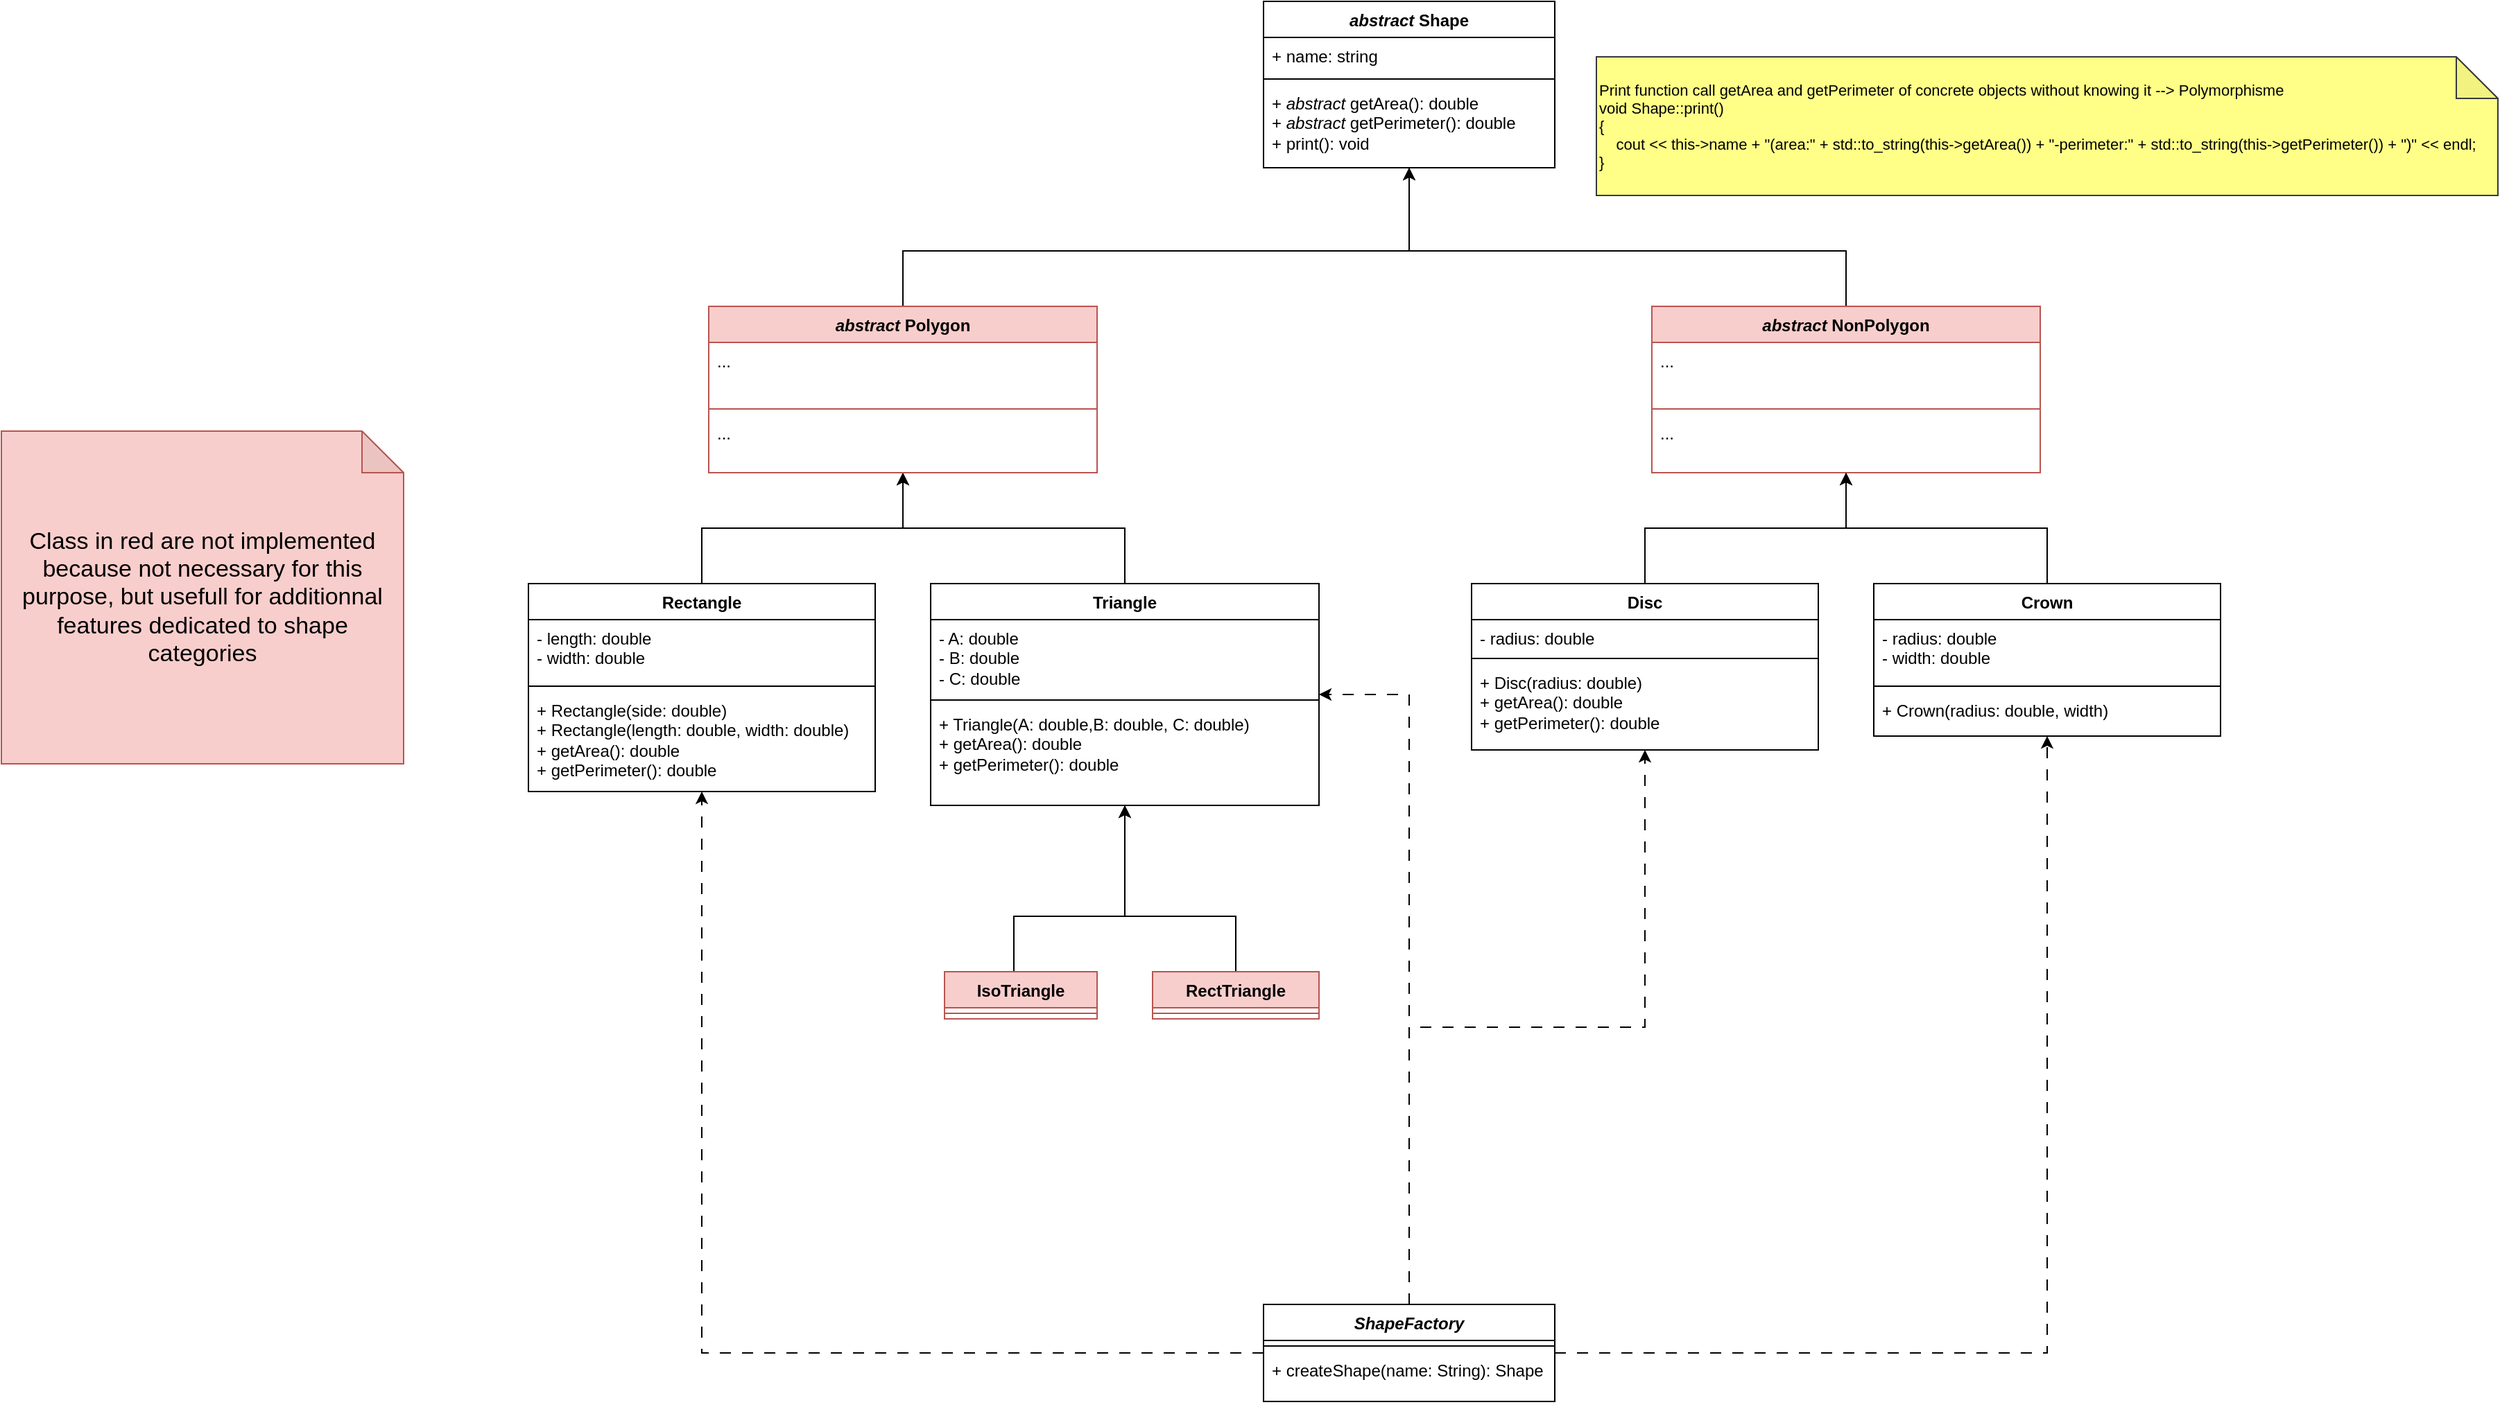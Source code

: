 <mxfile version="21.6.5" type="github">
  <diagram name="Page-1" id="phjLB51XwM0DjDmtoRBh">
    <mxGraphModel dx="3160" dy="1311" grid="1" gridSize="10" guides="1" tooltips="1" connect="1" arrows="1" fold="1" page="1" pageScale="1" pageWidth="827" pageHeight="1169" math="0" shadow="0">
      <root>
        <mxCell id="0" />
        <mxCell id="1" parent="0" />
        <mxCell id="9Tjhe4GrTpZhagCLWu9C-1" value="&lt;i&gt;abstract &lt;/i&gt;Shape" style="swimlane;fontStyle=1;align=center;verticalAlign=top;childLayout=stackLayout;horizontal=1;startSize=26;horizontalStack=0;resizeParent=1;resizeParentMax=0;resizeLast=0;collapsible=1;marginBottom=0;whiteSpace=wrap;html=1;" vertex="1" parent="1">
          <mxGeometry x="520" y="20" width="210" height="120" as="geometry" />
        </mxCell>
        <mxCell id="9Tjhe4GrTpZhagCLWu9C-2" value="+ name: string" style="text;strokeColor=none;fillColor=none;align=left;verticalAlign=top;spacingLeft=4;spacingRight=4;overflow=hidden;rotatable=0;points=[[0,0.5],[1,0.5]];portConstraint=eastwest;whiteSpace=wrap;html=1;" vertex="1" parent="9Tjhe4GrTpZhagCLWu9C-1">
          <mxGeometry y="26" width="210" height="26" as="geometry" />
        </mxCell>
        <mxCell id="9Tjhe4GrTpZhagCLWu9C-3" value="" style="line;strokeWidth=1;fillColor=none;align=left;verticalAlign=middle;spacingTop=-1;spacingLeft=3;spacingRight=3;rotatable=0;labelPosition=right;points=[];portConstraint=eastwest;strokeColor=inherit;" vertex="1" parent="9Tjhe4GrTpZhagCLWu9C-1">
          <mxGeometry y="52" width="210" height="8" as="geometry" />
        </mxCell>
        <mxCell id="9Tjhe4GrTpZhagCLWu9C-4" value="+ &lt;i&gt;abstract &lt;/i&gt;getArea(): double&lt;br&gt;+ &lt;i&gt;abstract &lt;/i&gt;getPerimeter(): double&lt;br&gt;+ print(): void" style="text;strokeColor=none;fillColor=none;align=left;verticalAlign=top;spacingLeft=4;spacingRight=4;overflow=hidden;rotatable=0;points=[[0,0.5],[1,0.5]];portConstraint=eastwest;whiteSpace=wrap;html=1;" vertex="1" parent="9Tjhe4GrTpZhagCLWu9C-1">
          <mxGeometry y="60" width="210" height="60" as="geometry" />
        </mxCell>
        <mxCell id="9Tjhe4GrTpZhagCLWu9C-55" style="edgeStyle=orthogonalEdgeStyle;rounded=0;orthogonalLoop=1;jettySize=auto;html=1;" edge="1" parent="1" source="9Tjhe4GrTpZhagCLWu9C-5" target="9Tjhe4GrTpZhagCLWu9C-43">
          <mxGeometry relative="1" as="geometry">
            <Array as="points">
              <mxPoint x="115" y="400" />
              <mxPoint x="260" y="400" />
            </Array>
          </mxGeometry>
        </mxCell>
        <mxCell id="9Tjhe4GrTpZhagCLWu9C-5" value="Rectangle" style="swimlane;fontStyle=1;align=center;verticalAlign=top;childLayout=stackLayout;horizontal=1;startSize=26;horizontalStack=0;resizeParent=1;resizeParentMax=0;resizeLast=0;collapsible=1;marginBottom=0;whiteSpace=wrap;html=1;" vertex="1" parent="1">
          <mxGeometry x="-10" y="440" width="250" height="150" as="geometry" />
        </mxCell>
        <mxCell id="9Tjhe4GrTpZhagCLWu9C-6" value="- length: double&lt;br&gt;- width: double" style="text;strokeColor=none;fillColor=none;align=left;verticalAlign=top;spacingLeft=4;spacingRight=4;overflow=hidden;rotatable=0;points=[[0,0.5],[1,0.5]];portConstraint=eastwest;whiteSpace=wrap;html=1;" vertex="1" parent="9Tjhe4GrTpZhagCLWu9C-5">
          <mxGeometry y="26" width="250" height="44" as="geometry" />
        </mxCell>
        <mxCell id="9Tjhe4GrTpZhagCLWu9C-7" value="" style="line;strokeWidth=1;fillColor=none;align=left;verticalAlign=middle;spacingTop=-1;spacingLeft=3;spacingRight=3;rotatable=0;labelPosition=right;points=[];portConstraint=eastwest;strokeColor=inherit;" vertex="1" parent="9Tjhe4GrTpZhagCLWu9C-5">
          <mxGeometry y="70" width="250" height="8" as="geometry" />
        </mxCell>
        <mxCell id="9Tjhe4GrTpZhagCLWu9C-8" value="+ Rectangle(side: double)&lt;br&gt;+ Rectangle(length: double, width: double)&lt;br&gt;+&amp;nbsp;getArea(): double&lt;br style=&quot;border-color: var(--border-color);&quot;&gt;+&amp;nbsp;getPerimeter(): double" style="text;strokeColor=none;fillColor=none;align=left;verticalAlign=top;spacingLeft=4;spacingRight=4;overflow=hidden;rotatable=0;points=[[0,0.5],[1,0.5]];portConstraint=eastwest;whiteSpace=wrap;html=1;" vertex="1" parent="9Tjhe4GrTpZhagCLWu9C-5">
          <mxGeometry y="78" width="250" height="72" as="geometry" />
        </mxCell>
        <mxCell id="9Tjhe4GrTpZhagCLWu9C-56" style="edgeStyle=orthogonalEdgeStyle;rounded=0;orthogonalLoop=1;jettySize=auto;html=1;" edge="1" parent="1" source="9Tjhe4GrTpZhagCLWu9C-9" target="9Tjhe4GrTpZhagCLWu9C-43">
          <mxGeometry relative="1" as="geometry">
            <Array as="points">
              <mxPoint x="420" y="400" />
              <mxPoint x="260" y="400" />
            </Array>
          </mxGeometry>
        </mxCell>
        <mxCell id="9Tjhe4GrTpZhagCLWu9C-9" value="Triangle" style="swimlane;fontStyle=1;align=center;verticalAlign=top;childLayout=stackLayout;horizontal=1;startSize=26;horizontalStack=0;resizeParent=1;resizeParentMax=0;resizeLast=0;collapsible=1;marginBottom=0;whiteSpace=wrap;html=1;" vertex="1" parent="1">
          <mxGeometry x="280" y="440" width="280" height="160" as="geometry" />
        </mxCell>
        <mxCell id="9Tjhe4GrTpZhagCLWu9C-10" value="- A: double&lt;br&gt;- B: double&lt;br&gt;- C: double" style="text;strokeColor=none;fillColor=none;align=left;verticalAlign=top;spacingLeft=4;spacingRight=4;overflow=hidden;rotatable=0;points=[[0,0.5],[1,0.5]];portConstraint=eastwest;whiteSpace=wrap;html=1;" vertex="1" parent="9Tjhe4GrTpZhagCLWu9C-9">
          <mxGeometry y="26" width="280" height="54" as="geometry" />
        </mxCell>
        <mxCell id="9Tjhe4GrTpZhagCLWu9C-11" value="" style="line;strokeWidth=1;fillColor=none;align=left;verticalAlign=middle;spacingTop=-1;spacingLeft=3;spacingRight=3;rotatable=0;labelPosition=right;points=[];portConstraint=eastwest;strokeColor=inherit;" vertex="1" parent="9Tjhe4GrTpZhagCLWu9C-9">
          <mxGeometry y="80" width="280" height="8" as="geometry" />
        </mxCell>
        <mxCell id="9Tjhe4GrTpZhagCLWu9C-12" value="+ Triangle(A: double,B: double, C: double)&lt;br&gt;+&amp;nbsp;getArea(): double&lt;br style=&quot;border-color: var(--border-color);&quot;&gt;+&amp;nbsp;getPerimeter(): double" style="text;strokeColor=none;fillColor=none;align=left;verticalAlign=top;spacingLeft=4;spacingRight=4;overflow=hidden;rotatable=0;points=[[0,0.5],[1,0.5]];portConstraint=eastwest;whiteSpace=wrap;html=1;" vertex="1" parent="9Tjhe4GrTpZhagCLWu9C-9">
          <mxGeometry y="88" width="280" height="72" as="geometry" />
        </mxCell>
        <mxCell id="9Tjhe4GrTpZhagCLWu9C-60" style="edgeStyle=orthogonalEdgeStyle;rounded=0;orthogonalLoop=1;jettySize=auto;html=1;" edge="1" parent="1" source="9Tjhe4GrTpZhagCLWu9C-13" target="9Tjhe4GrTpZhagCLWu9C-4">
          <mxGeometry relative="1" as="geometry">
            <Array as="points">
              <mxPoint x="940" y="200" />
              <mxPoint x="625" y="200" />
            </Array>
          </mxGeometry>
        </mxCell>
        <mxCell id="9Tjhe4GrTpZhagCLWu9C-13" value="&lt;i&gt;abstract &lt;/i&gt;NonPolygon" style="swimlane;fontStyle=1;align=center;verticalAlign=top;childLayout=stackLayout;horizontal=1;startSize=26;horizontalStack=0;resizeParent=1;resizeParentMax=0;resizeLast=0;collapsible=1;marginBottom=0;whiteSpace=wrap;html=1;fillColor=#f8cecc;strokeColor=#b85450;" vertex="1" parent="1">
          <mxGeometry x="800" y="240" width="280" height="120" as="geometry" />
        </mxCell>
        <mxCell id="9Tjhe4GrTpZhagCLWu9C-14" value="..." style="text;strokeColor=none;fillColor=none;align=left;verticalAlign=top;spacingLeft=4;spacingRight=4;overflow=hidden;rotatable=0;points=[[0,0.5],[1,0.5]];portConstraint=eastwest;whiteSpace=wrap;html=1;" vertex="1" parent="9Tjhe4GrTpZhagCLWu9C-13">
          <mxGeometry y="26" width="280" height="44" as="geometry" />
        </mxCell>
        <mxCell id="9Tjhe4GrTpZhagCLWu9C-15" value="" style="line;strokeWidth=1;fillColor=none;align=left;verticalAlign=middle;spacingTop=-1;spacingLeft=3;spacingRight=3;rotatable=0;labelPosition=right;points=[];portConstraint=eastwest;strokeColor=inherit;" vertex="1" parent="9Tjhe4GrTpZhagCLWu9C-13">
          <mxGeometry y="70" width="280" height="8" as="geometry" />
        </mxCell>
        <mxCell id="9Tjhe4GrTpZhagCLWu9C-16" value="..." style="text;strokeColor=none;fillColor=none;align=left;verticalAlign=top;spacingLeft=4;spacingRight=4;overflow=hidden;rotatable=0;points=[[0,0.5],[1,0.5]];portConstraint=eastwest;whiteSpace=wrap;html=1;" vertex="1" parent="9Tjhe4GrTpZhagCLWu9C-13">
          <mxGeometry y="78" width="280" height="42" as="geometry" />
        </mxCell>
        <mxCell id="9Tjhe4GrTpZhagCLWu9C-57" style="edgeStyle=orthogonalEdgeStyle;rounded=0;orthogonalLoop=1;jettySize=auto;html=1;" edge="1" parent="1" source="9Tjhe4GrTpZhagCLWu9C-31" target="9Tjhe4GrTpZhagCLWu9C-16">
          <mxGeometry relative="1" as="geometry">
            <Array as="points">
              <mxPoint x="795" y="400" />
              <mxPoint x="940" y="400" />
            </Array>
          </mxGeometry>
        </mxCell>
        <mxCell id="9Tjhe4GrTpZhagCLWu9C-31" value="Disc" style="swimlane;fontStyle=1;align=center;verticalAlign=top;childLayout=stackLayout;horizontal=1;startSize=26;horizontalStack=0;resizeParent=1;resizeParentMax=0;resizeLast=0;collapsible=1;marginBottom=0;whiteSpace=wrap;html=1;" vertex="1" parent="1">
          <mxGeometry x="670" y="440" width="250" height="120" as="geometry" />
        </mxCell>
        <mxCell id="9Tjhe4GrTpZhagCLWu9C-32" value="- radius: double" style="text;strokeColor=none;fillColor=none;align=left;verticalAlign=top;spacingLeft=4;spacingRight=4;overflow=hidden;rotatable=0;points=[[0,0.5],[1,0.5]];portConstraint=eastwest;whiteSpace=wrap;html=1;" vertex="1" parent="9Tjhe4GrTpZhagCLWu9C-31">
          <mxGeometry y="26" width="250" height="24" as="geometry" />
        </mxCell>
        <mxCell id="9Tjhe4GrTpZhagCLWu9C-33" value="" style="line;strokeWidth=1;fillColor=none;align=left;verticalAlign=middle;spacingTop=-1;spacingLeft=3;spacingRight=3;rotatable=0;labelPosition=right;points=[];portConstraint=eastwest;strokeColor=inherit;" vertex="1" parent="9Tjhe4GrTpZhagCLWu9C-31">
          <mxGeometry y="50" width="250" height="8" as="geometry" />
        </mxCell>
        <mxCell id="9Tjhe4GrTpZhagCLWu9C-34" value="+ Disc(radius: double)&lt;br&gt;+&amp;nbsp;getArea(): double&lt;br style=&quot;border-color: var(--border-color);&quot;&gt;+&amp;nbsp;getPerimeter(): double" style="text;strokeColor=none;fillColor=none;align=left;verticalAlign=top;spacingLeft=4;spacingRight=4;overflow=hidden;rotatable=0;points=[[0,0.5],[1,0.5]];portConstraint=eastwest;whiteSpace=wrap;html=1;" vertex="1" parent="9Tjhe4GrTpZhagCLWu9C-31">
          <mxGeometry y="58" width="250" height="62" as="geometry" />
        </mxCell>
        <mxCell id="9Tjhe4GrTpZhagCLWu9C-58" style="edgeStyle=orthogonalEdgeStyle;rounded=0;orthogonalLoop=1;jettySize=auto;html=1;" edge="1" parent="1" source="9Tjhe4GrTpZhagCLWu9C-36" target="9Tjhe4GrTpZhagCLWu9C-16">
          <mxGeometry relative="1" as="geometry">
            <Array as="points">
              <mxPoint x="1085" y="400" />
              <mxPoint x="940" y="400" />
            </Array>
          </mxGeometry>
        </mxCell>
        <mxCell id="9Tjhe4GrTpZhagCLWu9C-36" value="Crown" style="swimlane;fontStyle=1;align=center;verticalAlign=top;childLayout=stackLayout;horizontal=1;startSize=26;horizontalStack=0;resizeParent=1;resizeParentMax=0;resizeLast=0;collapsible=1;marginBottom=0;whiteSpace=wrap;html=1;" vertex="1" parent="1">
          <mxGeometry x="960" y="440" width="250" height="110" as="geometry" />
        </mxCell>
        <mxCell id="9Tjhe4GrTpZhagCLWu9C-37" value="- radius: double&lt;br style=&quot;border-color: var(--border-color);&quot;&gt;- width: double" style="text;strokeColor=none;fillColor=none;align=left;verticalAlign=top;spacingLeft=4;spacingRight=4;overflow=hidden;rotatable=0;points=[[0,0.5],[1,0.5]];portConstraint=eastwest;whiteSpace=wrap;html=1;" vertex="1" parent="9Tjhe4GrTpZhagCLWu9C-36">
          <mxGeometry y="26" width="250" height="44" as="geometry" />
        </mxCell>
        <mxCell id="9Tjhe4GrTpZhagCLWu9C-38" value="" style="line;strokeWidth=1;fillColor=none;align=left;verticalAlign=middle;spacingTop=-1;spacingLeft=3;spacingRight=3;rotatable=0;labelPosition=right;points=[];portConstraint=eastwest;strokeColor=inherit;" vertex="1" parent="9Tjhe4GrTpZhagCLWu9C-36">
          <mxGeometry y="70" width="250" height="8" as="geometry" />
        </mxCell>
        <mxCell id="9Tjhe4GrTpZhagCLWu9C-39" value="+ Crown(radius: double, width)" style="text;strokeColor=none;fillColor=none;align=left;verticalAlign=top;spacingLeft=4;spacingRight=4;overflow=hidden;rotatable=0;points=[[0,0.5],[1,0.5]];portConstraint=eastwest;whiteSpace=wrap;html=1;" vertex="1" parent="9Tjhe4GrTpZhagCLWu9C-36">
          <mxGeometry y="78" width="250" height="32" as="geometry" />
        </mxCell>
        <mxCell id="9Tjhe4GrTpZhagCLWu9C-59" style="edgeStyle=orthogonalEdgeStyle;rounded=0;orthogonalLoop=1;jettySize=auto;html=1;" edge="1" parent="1" source="9Tjhe4GrTpZhagCLWu9C-40" target="9Tjhe4GrTpZhagCLWu9C-4">
          <mxGeometry relative="1" as="geometry">
            <Array as="points">
              <mxPoint x="260" y="200" />
              <mxPoint x="625" y="200" />
            </Array>
          </mxGeometry>
        </mxCell>
        <mxCell id="9Tjhe4GrTpZhagCLWu9C-40" value="&lt;i&gt;abstract &lt;/i&gt;Polygon" style="swimlane;fontStyle=1;align=center;verticalAlign=top;childLayout=stackLayout;horizontal=1;startSize=26;horizontalStack=0;resizeParent=1;resizeParentMax=0;resizeLast=0;collapsible=1;marginBottom=0;whiteSpace=wrap;html=1;fillColor=#f8cecc;strokeColor=#b85450;" vertex="1" parent="1">
          <mxGeometry x="120" y="240" width="280" height="120" as="geometry" />
        </mxCell>
        <mxCell id="9Tjhe4GrTpZhagCLWu9C-41" value="..." style="text;strokeColor=none;fillColor=none;align=left;verticalAlign=top;spacingLeft=4;spacingRight=4;overflow=hidden;rotatable=0;points=[[0,0.5],[1,0.5]];portConstraint=eastwest;whiteSpace=wrap;html=1;" vertex="1" parent="9Tjhe4GrTpZhagCLWu9C-40">
          <mxGeometry y="26" width="280" height="44" as="geometry" />
        </mxCell>
        <mxCell id="9Tjhe4GrTpZhagCLWu9C-42" value="" style="line;strokeWidth=1;fillColor=none;align=left;verticalAlign=middle;spacingTop=-1;spacingLeft=3;spacingRight=3;rotatable=0;labelPosition=right;points=[];portConstraint=eastwest;strokeColor=inherit;" vertex="1" parent="9Tjhe4GrTpZhagCLWu9C-40">
          <mxGeometry y="70" width="280" height="8" as="geometry" />
        </mxCell>
        <mxCell id="9Tjhe4GrTpZhagCLWu9C-43" value="..." style="text;strokeColor=none;fillColor=none;align=left;verticalAlign=top;spacingLeft=4;spacingRight=4;overflow=hidden;rotatable=0;points=[[0,0.5],[1,0.5]];portConstraint=eastwest;whiteSpace=wrap;html=1;" vertex="1" parent="9Tjhe4GrTpZhagCLWu9C-40">
          <mxGeometry y="78" width="280" height="42" as="geometry" />
        </mxCell>
        <mxCell id="9Tjhe4GrTpZhagCLWu9C-53" style="edgeStyle=orthogonalEdgeStyle;rounded=0;orthogonalLoop=1;jettySize=auto;html=1;" edge="1" parent="1" source="9Tjhe4GrTpZhagCLWu9C-44" target="9Tjhe4GrTpZhagCLWu9C-12">
          <mxGeometry relative="1" as="geometry">
            <Array as="points">
              <mxPoint x="340" y="680" />
              <mxPoint x="420" y="680" />
            </Array>
          </mxGeometry>
        </mxCell>
        <mxCell id="9Tjhe4GrTpZhagCLWu9C-44" value="IsoTriangle" style="swimlane;fontStyle=1;align=center;verticalAlign=top;childLayout=stackLayout;horizontal=1;startSize=26;horizontalStack=0;resizeParent=1;resizeParentMax=0;resizeLast=0;collapsible=1;marginBottom=0;whiteSpace=wrap;html=1;fillColor=#f8cecc;strokeColor=#b85450;" vertex="1" parent="1">
          <mxGeometry x="290" y="720" width="110" height="34" as="geometry" />
        </mxCell>
        <mxCell id="9Tjhe4GrTpZhagCLWu9C-46" value="" style="line;strokeWidth=1;fillColor=none;align=left;verticalAlign=middle;spacingTop=-1;spacingLeft=3;spacingRight=3;rotatable=0;labelPosition=right;points=[];portConstraint=eastwest;strokeColor=inherit;" vertex="1" parent="9Tjhe4GrTpZhagCLWu9C-44">
          <mxGeometry y="26" width="110" height="8" as="geometry" />
        </mxCell>
        <mxCell id="9Tjhe4GrTpZhagCLWu9C-54" style="edgeStyle=orthogonalEdgeStyle;rounded=0;orthogonalLoop=1;jettySize=auto;html=1;" edge="1" parent="1" source="9Tjhe4GrTpZhagCLWu9C-49" target="9Tjhe4GrTpZhagCLWu9C-12">
          <mxGeometry relative="1" as="geometry">
            <Array as="points">
              <mxPoint x="500" y="680" />
              <mxPoint x="420" y="680" />
            </Array>
          </mxGeometry>
        </mxCell>
        <mxCell id="9Tjhe4GrTpZhagCLWu9C-49" value="RectTriangle" style="swimlane;fontStyle=1;align=center;verticalAlign=top;childLayout=stackLayout;horizontal=1;startSize=26;horizontalStack=0;resizeParent=1;resizeParentMax=0;resizeLast=0;collapsible=1;marginBottom=0;whiteSpace=wrap;html=1;fillColor=#f8cecc;strokeColor=#b85450;" vertex="1" parent="1">
          <mxGeometry x="440" y="720" width="120" height="34" as="geometry" />
        </mxCell>
        <mxCell id="9Tjhe4GrTpZhagCLWu9C-51" value="" style="line;strokeWidth=1;fillColor=none;align=left;verticalAlign=middle;spacingTop=-1;spacingLeft=3;spacingRight=3;rotatable=0;labelPosition=right;points=[];portConstraint=eastwest;strokeColor=inherit;" vertex="1" parent="9Tjhe4GrTpZhagCLWu9C-49">
          <mxGeometry y="26" width="120" height="8" as="geometry" />
        </mxCell>
        <mxCell id="9Tjhe4GrTpZhagCLWu9C-69" style="edgeStyle=orthogonalEdgeStyle;rounded=0;orthogonalLoop=1;jettySize=auto;html=1;dashed=1;dashPattern=8 8;" edge="1" parent="1" source="9Tjhe4GrTpZhagCLWu9C-61" target="9Tjhe4GrTpZhagCLWu9C-36">
          <mxGeometry relative="1" as="geometry" />
        </mxCell>
        <mxCell id="9Tjhe4GrTpZhagCLWu9C-70" style="edgeStyle=orthogonalEdgeStyle;rounded=0;orthogonalLoop=1;jettySize=auto;html=1;dashed=1;dashPattern=8 8;" edge="1" parent="1" source="9Tjhe4GrTpZhagCLWu9C-61" target="9Tjhe4GrTpZhagCLWu9C-9">
          <mxGeometry relative="1" as="geometry">
            <Array as="points">
              <mxPoint x="625" y="520" />
            </Array>
          </mxGeometry>
        </mxCell>
        <mxCell id="9Tjhe4GrTpZhagCLWu9C-71" style="edgeStyle=orthogonalEdgeStyle;rounded=0;orthogonalLoop=1;jettySize=auto;html=1;dashed=1;dashPattern=8 8;" edge="1" parent="1" source="9Tjhe4GrTpZhagCLWu9C-61" target="9Tjhe4GrTpZhagCLWu9C-31">
          <mxGeometry relative="1" as="geometry" />
        </mxCell>
        <mxCell id="9Tjhe4GrTpZhagCLWu9C-72" style="edgeStyle=orthogonalEdgeStyle;rounded=0;orthogonalLoop=1;jettySize=auto;html=1;dashed=1;dashPattern=8 8;" edge="1" parent="1" source="9Tjhe4GrTpZhagCLWu9C-61" target="9Tjhe4GrTpZhagCLWu9C-5">
          <mxGeometry relative="1" as="geometry" />
        </mxCell>
        <mxCell id="9Tjhe4GrTpZhagCLWu9C-61" value="&lt;i&gt;ShapeFactory&lt;/i&gt;" style="swimlane;fontStyle=1;align=center;verticalAlign=top;childLayout=stackLayout;horizontal=1;startSize=26;horizontalStack=0;resizeParent=1;resizeParentMax=0;resizeLast=0;collapsible=1;marginBottom=0;whiteSpace=wrap;html=1;" vertex="1" parent="1">
          <mxGeometry x="520" y="960" width="210" height="70" as="geometry" />
        </mxCell>
        <mxCell id="9Tjhe4GrTpZhagCLWu9C-63" value="" style="line;strokeWidth=1;fillColor=none;align=left;verticalAlign=middle;spacingTop=-1;spacingLeft=3;spacingRight=3;rotatable=0;labelPosition=right;points=[];portConstraint=eastwest;strokeColor=inherit;" vertex="1" parent="9Tjhe4GrTpZhagCLWu9C-61">
          <mxGeometry y="26" width="210" height="8" as="geometry" />
        </mxCell>
        <mxCell id="9Tjhe4GrTpZhagCLWu9C-64" value="+ createShape(name: String): Shape" style="text;strokeColor=none;fillColor=none;align=left;verticalAlign=top;spacingLeft=4;spacingRight=4;overflow=hidden;rotatable=0;points=[[0,0.5],[1,0.5]];portConstraint=eastwest;whiteSpace=wrap;html=1;" vertex="1" parent="9Tjhe4GrTpZhagCLWu9C-61">
          <mxGeometry y="34" width="210" height="36" as="geometry" />
        </mxCell>
        <mxCell id="9Tjhe4GrTpZhagCLWu9C-74" value="&lt;font style=&quot;font-size: 17px;&quot;&gt;Class in red are not implemented because not necessary for this purpose, but usefull for additionnal features dedicated to shape categories&lt;/font&gt;" style="shape=note;whiteSpace=wrap;html=1;backgroundOutline=1;darkOpacity=0.05;fillColor=#f8cecc;strokeColor=#b85450;" vertex="1" parent="1">
          <mxGeometry x="-390" y="330" width="290" height="240" as="geometry" />
        </mxCell>
        <mxCell id="9Tjhe4GrTpZhagCLWu9C-75" value="&lt;div style=&quot;font-size: 11px;&quot;&gt;&lt;font style=&quot;font-size: 11px;&quot;&gt;Print function call getArea and getPerimeter of concrete objects without knowing it --&amp;gt; Polymorphisme&lt;/font&gt;&lt;/div&gt;&lt;div style=&quot;font-size: 11px;&quot;&gt;&lt;font style=&quot;font-size: 11px;&quot;&gt;void Shape::print()&lt;/font&gt;&lt;/div&gt;&lt;div style=&quot;font-size: 11px;&quot;&gt;&lt;font style=&quot;font-size: 11px;&quot;&gt;{&lt;/font&gt;&lt;/div&gt;&lt;div style=&quot;font-size: 11px;&quot;&gt;&lt;font style=&quot;font-size: 11px;&quot;&gt;&amp;nbsp; &amp;nbsp; cout &amp;lt;&amp;lt; this-&amp;gt;name + &quot;(area:&quot; + std::to_string(this-&amp;gt;getArea()) + &quot;-perimeter:&quot; + std::to_string(this-&amp;gt;getPerimeter()) + &quot;)&quot; &amp;lt;&amp;lt; endl;&lt;/font&gt;&lt;/div&gt;&lt;div style=&quot;font-size: 11px;&quot;&gt;&lt;font style=&quot;font-size: 11px;&quot;&gt;}&lt;/font&gt;&lt;/div&gt;" style="shape=note;whiteSpace=wrap;html=1;backgroundOutline=1;darkOpacity=0.05;fillColor=#ffff88;strokeColor=#36393d;align=left;" vertex="1" parent="1">
          <mxGeometry x="760" y="60" width="650" height="100" as="geometry" />
        </mxCell>
      </root>
    </mxGraphModel>
  </diagram>
</mxfile>
